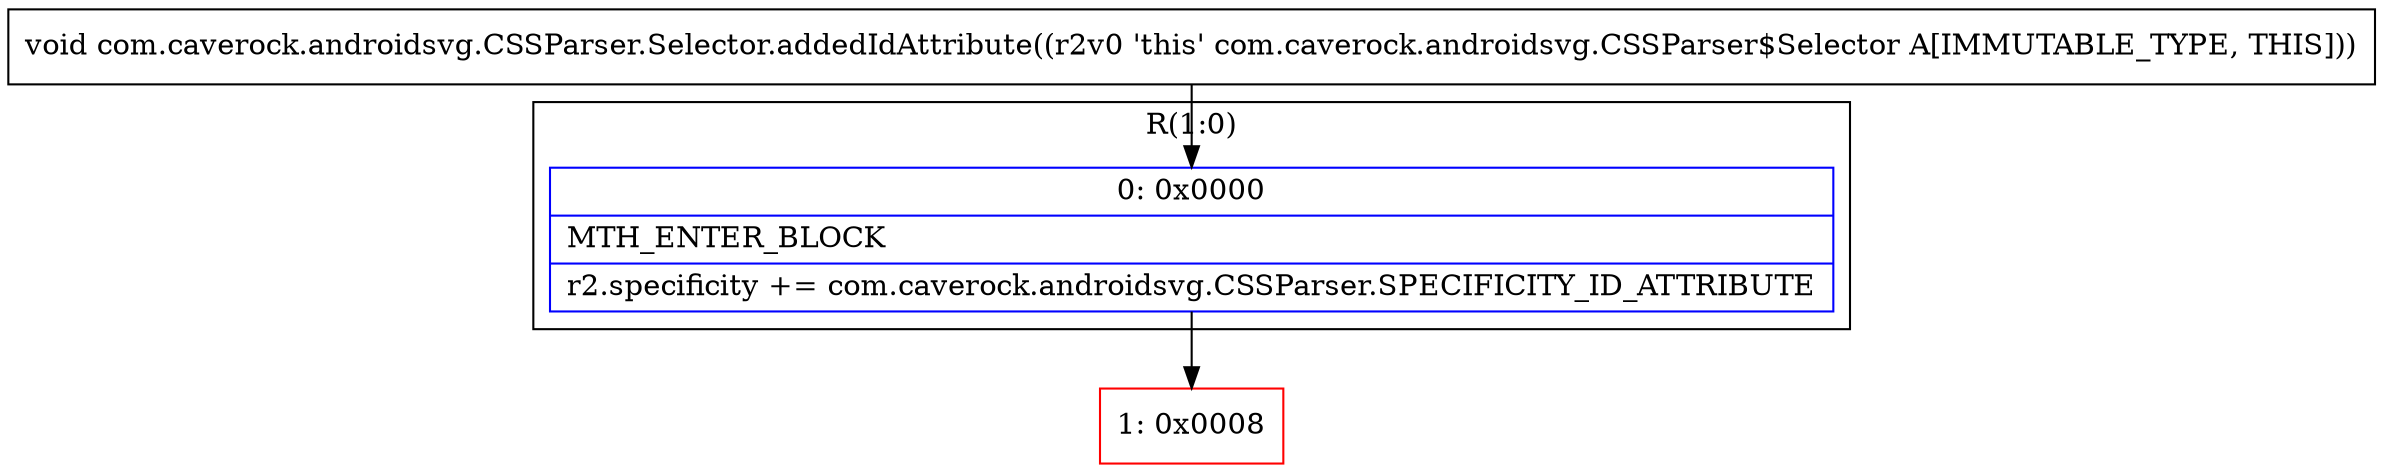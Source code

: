 digraph "CFG forcom.caverock.androidsvg.CSSParser.Selector.addedIdAttribute()V" {
subgraph cluster_Region_888760360 {
label = "R(1:0)";
node [shape=record,color=blue];
Node_0 [shape=record,label="{0\:\ 0x0000|MTH_ENTER_BLOCK\l|r2.specificity += com.caverock.androidsvg.CSSParser.SPECIFICITY_ID_ATTRIBUTE\l}"];
}
Node_1 [shape=record,color=red,label="{1\:\ 0x0008}"];
MethodNode[shape=record,label="{void com.caverock.androidsvg.CSSParser.Selector.addedIdAttribute((r2v0 'this' com.caverock.androidsvg.CSSParser$Selector A[IMMUTABLE_TYPE, THIS])) }"];
MethodNode -> Node_0;
Node_0 -> Node_1;
}

